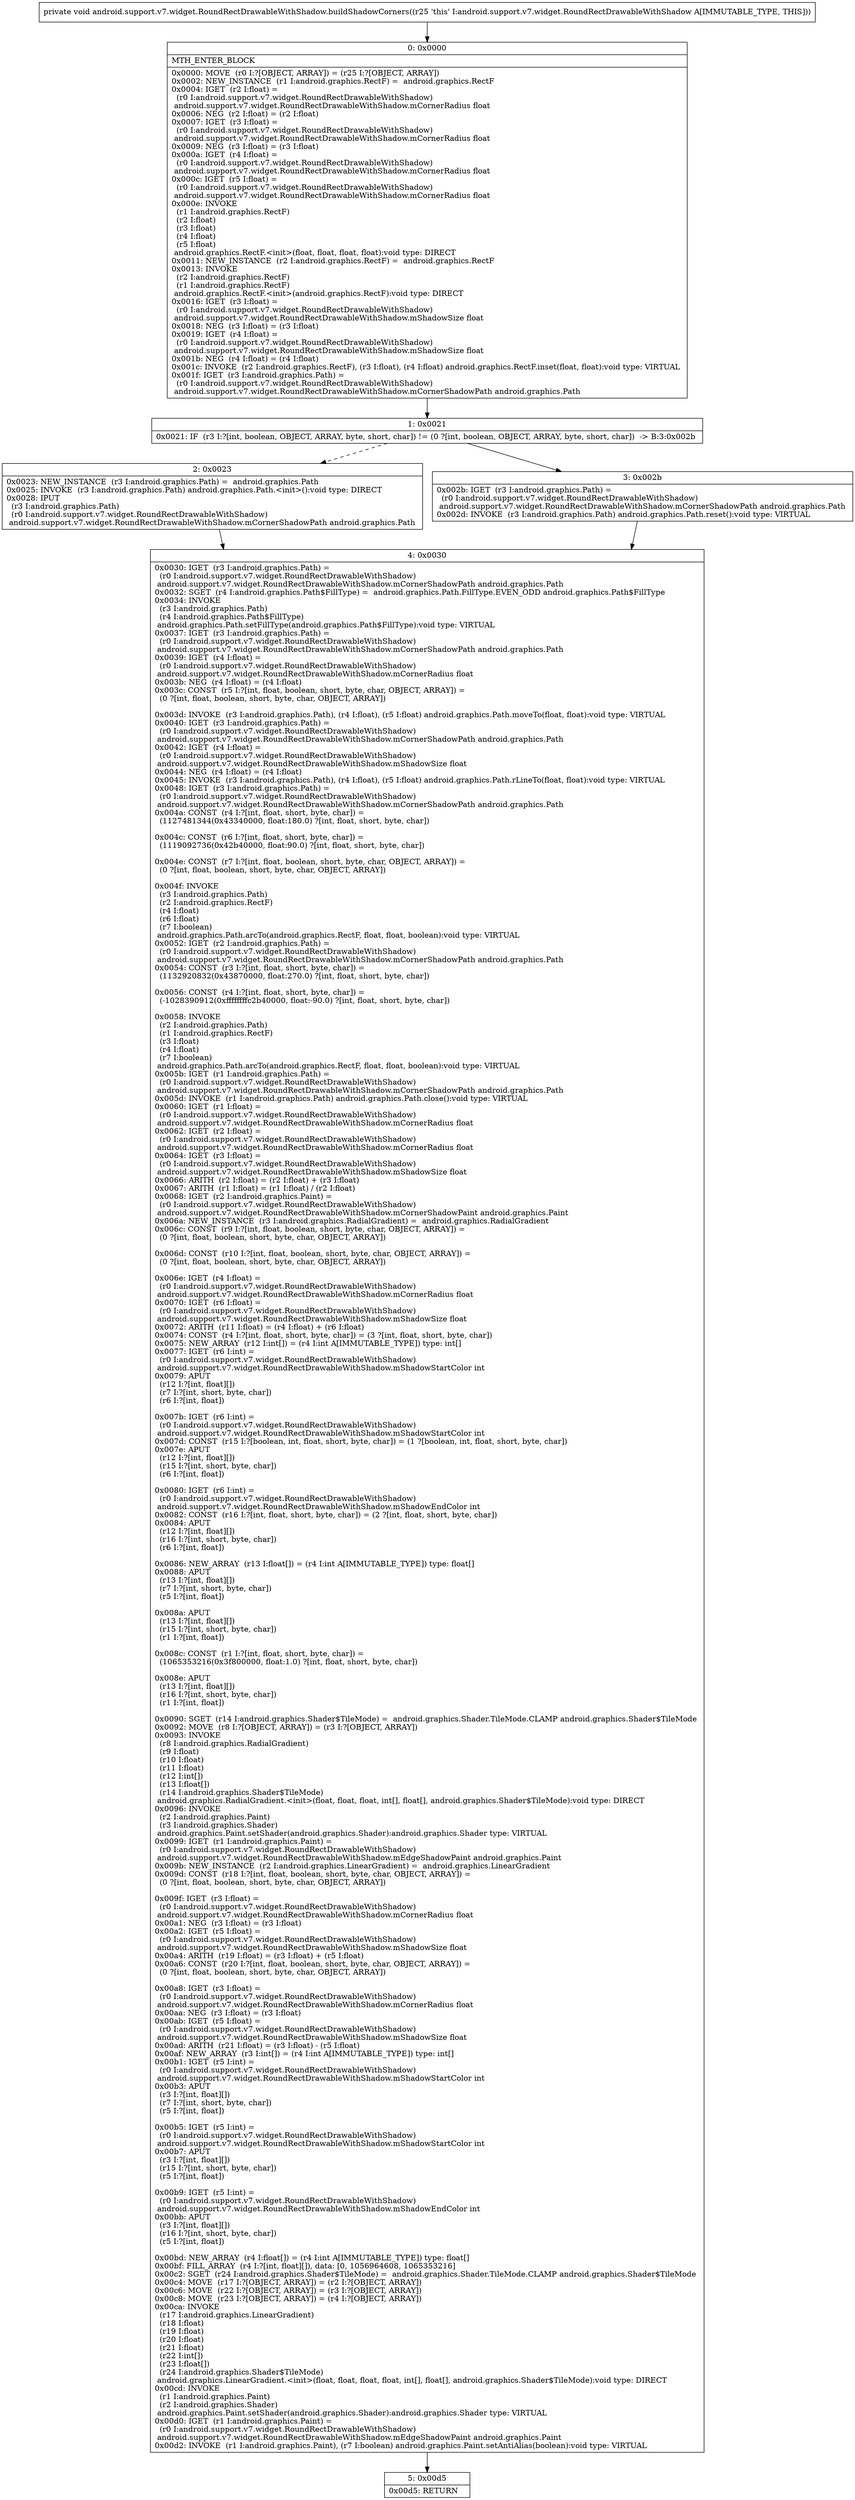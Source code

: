 digraph "CFG forandroid.support.v7.widget.RoundRectDrawableWithShadow.buildShadowCorners()V" {
Node_0 [shape=record,label="{0\:\ 0x0000|MTH_ENTER_BLOCK\l|0x0000: MOVE  (r0 I:?[OBJECT, ARRAY]) = (r25 I:?[OBJECT, ARRAY]) \l0x0002: NEW_INSTANCE  (r1 I:android.graphics.RectF) =  android.graphics.RectF \l0x0004: IGET  (r2 I:float) = \l  (r0 I:android.support.v7.widget.RoundRectDrawableWithShadow)\l android.support.v7.widget.RoundRectDrawableWithShadow.mCornerRadius float \l0x0006: NEG  (r2 I:float) = (r2 I:float) \l0x0007: IGET  (r3 I:float) = \l  (r0 I:android.support.v7.widget.RoundRectDrawableWithShadow)\l android.support.v7.widget.RoundRectDrawableWithShadow.mCornerRadius float \l0x0009: NEG  (r3 I:float) = (r3 I:float) \l0x000a: IGET  (r4 I:float) = \l  (r0 I:android.support.v7.widget.RoundRectDrawableWithShadow)\l android.support.v7.widget.RoundRectDrawableWithShadow.mCornerRadius float \l0x000c: IGET  (r5 I:float) = \l  (r0 I:android.support.v7.widget.RoundRectDrawableWithShadow)\l android.support.v7.widget.RoundRectDrawableWithShadow.mCornerRadius float \l0x000e: INVOKE  \l  (r1 I:android.graphics.RectF)\l  (r2 I:float)\l  (r3 I:float)\l  (r4 I:float)\l  (r5 I:float)\l android.graphics.RectF.\<init\>(float, float, float, float):void type: DIRECT \l0x0011: NEW_INSTANCE  (r2 I:android.graphics.RectF) =  android.graphics.RectF \l0x0013: INVOKE  \l  (r2 I:android.graphics.RectF)\l  (r1 I:android.graphics.RectF)\l android.graphics.RectF.\<init\>(android.graphics.RectF):void type: DIRECT \l0x0016: IGET  (r3 I:float) = \l  (r0 I:android.support.v7.widget.RoundRectDrawableWithShadow)\l android.support.v7.widget.RoundRectDrawableWithShadow.mShadowSize float \l0x0018: NEG  (r3 I:float) = (r3 I:float) \l0x0019: IGET  (r4 I:float) = \l  (r0 I:android.support.v7.widget.RoundRectDrawableWithShadow)\l android.support.v7.widget.RoundRectDrawableWithShadow.mShadowSize float \l0x001b: NEG  (r4 I:float) = (r4 I:float) \l0x001c: INVOKE  (r2 I:android.graphics.RectF), (r3 I:float), (r4 I:float) android.graphics.RectF.inset(float, float):void type: VIRTUAL \l0x001f: IGET  (r3 I:android.graphics.Path) = \l  (r0 I:android.support.v7.widget.RoundRectDrawableWithShadow)\l android.support.v7.widget.RoundRectDrawableWithShadow.mCornerShadowPath android.graphics.Path \l}"];
Node_1 [shape=record,label="{1\:\ 0x0021|0x0021: IF  (r3 I:?[int, boolean, OBJECT, ARRAY, byte, short, char]) != (0 ?[int, boolean, OBJECT, ARRAY, byte, short, char])  \-\> B:3:0x002b \l}"];
Node_2 [shape=record,label="{2\:\ 0x0023|0x0023: NEW_INSTANCE  (r3 I:android.graphics.Path) =  android.graphics.Path \l0x0025: INVOKE  (r3 I:android.graphics.Path) android.graphics.Path.\<init\>():void type: DIRECT \l0x0028: IPUT  \l  (r3 I:android.graphics.Path)\l  (r0 I:android.support.v7.widget.RoundRectDrawableWithShadow)\l android.support.v7.widget.RoundRectDrawableWithShadow.mCornerShadowPath android.graphics.Path \l}"];
Node_3 [shape=record,label="{3\:\ 0x002b|0x002b: IGET  (r3 I:android.graphics.Path) = \l  (r0 I:android.support.v7.widget.RoundRectDrawableWithShadow)\l android.support.v7.widget.RoundRectDrawableWithShadow.mCornerShadowPath android.graphics.Path \l0x002d: INVOKE  (r3 I:android.graphics.Path) android.graphics.Path.reset():void type: VIRTUAL \l}"];
Node_4 [shape=record,label="{4\:\ 0x0030|0x0030: IGET  (r3 I:android.graphics.Path) = \l  (r0 I:android.support.v7.widget.RoundRectDrawableWithShadow)\l android.support.v7.widget.RoundRectDrawableWithShadow.mCornerShadowPath android.graphics.Path \l0x0032: SGET  (r4 I:android.graphics.Path$FillType) =  android.graphics.Path.FillType.EVEN_ODD android.graphics.Path$FillType \l0x0034: INVOKE  \l  (r3 I:android.graphics.Path)\l  (r4 I:android.graphics.Path$FillType)\l android.graphics.Path.setFillType(android.graphics.Path$FillType):void type: VIRTUAL \l0x0037: IGET  (r3 I:android.graphics.Path) = \l  (r0 I:android.support.v7.widget.RoundRectDrawableWithShadow)\l android.support.v7.widget.RoundRectDrawableWithShadow.mCornerShadowPath android.graphics.Path \l0x0039: IGET  (r4 I:float) = \l  (r0 I:android.support.v7.widget.RoundRectDrawableWithShadow)\l android.support.v7.widget.RoundRectDrawableWithShadow.mCornerRadius float \l0x003b: NEG  (r4 I:float) = (r4 I:float) \l0x003c: CONST  (r5 I:?[int, float, boolean, short, byte, char, OBJECT, ARRAY]) = \l  (0 ?[int, float, boolean, short, byte, char, OBJECT, ARRAY])\l \l0x003d: INVOKE  (r3 I:android.graphics.Path), (r4 I:float), (r5 I:float) android.graphics.Path.moveTo(float, float):void type: VIRTUAL \l0x0040: IGET  (r3 I:android.graphics.Path) = \l  (r0 I:android.support.v7.widget.RoundRectDrawableWithShadow)\l android.support.v7.widget.RoundRectDrawableWithShadow.mCornerShadowPath android.graphics.Path \l0x0042: IGET  (r4 I:float) = \l  (r0 I:android.support.v7.widget.RoundRectDrawableWithShadow)\l android.support.v7.widget.RoundRectDrawableWithShadow.mShadowSize float \l0x0044: NEG  (r4 I:float) = (r4 I:float) \l0x0045: INVOKE  (r3 I:android.graphics.Path), (r4 I:float), (r5 I:float) android.graphics.Path.rLineTo(float, float):void type: VIRTUAL \l0x0048: IGET  (r3 I:android.graphics.Path) = \l  (r0 I:android.support.v7.widget.RoundRectDrawableWithShadow)\l android.support.v7.widget.RoundRectDrawableWithShadow.mCornerShadowPath android.graphics.Path \l0x004a: CONST  (r4 I:?[int, float, short, byte, char]) = \l  (1127481344(0x43340000, float:180.0) ?[int, float, short, byte, char])\l \l0x004c: CONST  (r6 I:?[int, float, short, byte, char]) = \l  (1119092736(0x42b40000, float:90.0) ?[int, float, short, byte, char])\l \l0x004e: CONST  (r7 I:?[int, float, boolean, short, byte, char, OBJECT, ARRAY]) = \l  (0 ?[int, float, boolean, short, byte, char, OBJECT, ARRAY])\l \l0x004f: INVOKE  \l  (r3 I:android.graphics.Path)\l  (r2 I:android.graphics.RectF)\l  (r4 I:float)\l  (r6 I:float)\l  (r7 I:boolean)\l android.graphics.Path.arcTo(android.graphics.RectF, float, float, boolean):void type: VIRTUAL \l0x0052: IGET  (r2 I:android.graphics.Path) = \l  (r0 I:android.support.v7.widget.RoundRectDrawableWithShadow)\l android.support.v7.widget.RoundRectDrawableWithShadow.mCornerShadowPath android.graphics.Path \l0x0054: CONST  (r3 I:?[int, float, short, byte, char]) = \l  (1132920832(0x43870000, float:270.0) ?[int, float, short, byte, char])\l \l0x0056: CONST  (r4 I:?[int, float, short, byte, char]) = \l  (\-1028390912(0xffffffffc2b40000, float:\-90.0) ?[int, float, short, byte, char])\l \l0x0058: INVOKE  \l  (r2 I:android.graphics.Path)\l  (r1 I:android.graphics.RectF)\l  (r3 I:float)\l  (r4 I:float)\l  (r7 I:boolean)\l android.graphics.Path.arcTo(android.graphics.RectF, float, float, boolean):void type: VIRTUAL \l0x005b: IGET  (r1 I:android.graphics.Path) = \l  (r0 I:android.support.v7.widget.RoundRectDrawableWithShadow)\l android.support.v7.widget.RoundRectDrawableWithShadow.mCornerShadowPath android.graphics.Path \l0x005d: INVOKE  (r1 I:android.graphics.Path) android.graphics.Path.close():void type: VIRTUAL \l0x0060: IGET  (r1 I:float) = \l  (r0 I:android.support.v7.widget.RoundRectDrawableWithShadow)\l android.support.v7.widget.RoundRectDrawableWithShadow.mCornerRadius float \l0x0062: IGET  (r2 I:float) = \l  (r0 I:android.support.v7.widget.RoundRectDrawableWithShadow)\l android.support.v7.widget.RoundRectDrawableWithShadow.mCornerRadius float \l0x0064: IGET  (r3 I:float) = \l  (r0 I:android.support.v7.widget.RoundRectDrawableWithShadow)\l android.support.v7.widget.RoundRectDrawableWithShadow.mShadowSize float \l0x0066: ARITH  (r2 I:float) = (r2 I:float) + (r3 I:float) \l0x0067: ARITH  (r1 I:float) = (r1 I:float) \/ (r2 I:float) \l0x0068: IGET  (r2 I:android.graphics.Paint) = \l  (r0 I:android.support.v7.widget.RoundRectDrawableWithShadow)\l android.support.v7.widget.RoundRectDrawableWithShadow.mCornerShadowPaint android.graphics.Paint \l0x006a: NEW_INSTANCE  (r3 I:android.graphics.RadialGradient) =  android.graphics.RadialGradient \l0x006c: CONST  (r9 I:?[int, float, boolean, short, byte, char, OBJECT, ARRAY]) = \l  (0 ?[int, float, boolean, short, byte, char, OBJECT, ARRAY])\l \l0x006d: CONST  (r10 I:?[int, float, boolean, short, byte, char, OBJECT, ARRAY]) = \l  (0 ?[int, float, boolean, short, byte, char, OBJECT, ARRAY])\l \l0x006e: IGET  (r4 I:float) = \l  (r0 I:android.support.v7.widget.RoundRectDrawableWithShadow)\l android.support.v7.widget.RoundRectDrawableWithShadow.mCornerRadius float \l0x0070: IGET  (r6 I:float) = \l  (r0 I:android.support.v7.widget.RoundRectDrawableWithShadow)\l android.support.v7.widget.RoundRectDrawableWithShadow.mShadowSize float \l0x0072: ARITH  (r11 I:float) = (r4 I:float) + (r6 I:float) \l0x0074: CONST  (r4 I:?[int, float, short, byte, char]) = (3 ?[int, float, short, byte, char]) \l0x0075: NEW_ARRAY  (r12 I:int[]) = (r4 I:int A[IMMUTABLE_TYPE]) type: int[] \l0x0077: IGET  (r6 I:int) = \l  (r0 I:android.support.v7.widget.RoundRectDrawableWithShadow)\l android.support.v7.widget.RoundRectDrawableWithShadow.mShadowStartColor int \l0x0079: APUT  \l  (r12 I:?[int, float][])\l  (r7 I:?[int, short, byte, char])\l  (r6 I:?[int, float])\l \l0x007b: IGET  (r6 I:int) = \l  (r0 I:android.support.v7.widget.RoundRectDrawableWithShadow)\l android.support.v7.widget.RoundRectDrawableWithShadow.mShadowStartColor int \l0x007d: CONST  (r15 I:?[boolean, int, float, short, byte, char]) = (1 ?[boolean, int, float, short, byte, char]) \l0x007e: APUT  \l  (r12 I:?[int, float][])\l  (r15 I:?[int, short, byte, char])\l  (r6 I:?[int, float])\l \l0x0080: IGET  (r6 I:int) = \l  (r0 I:android.support.v7.widget.RoundRectDrawableWithShadow)\l android.support.v7.widget.RoundRectDrawableWithShadow.mShadowEndColor int \l0x0082: CONST  (r16 I:?[int, float, short, byte, char]) = (2 ?[int, float, short, byte, char]) \l0x0084: APUT  \l  (r12 I:?[int, float][])\l  (r16 I:?[int, short, byte, char])\l  (r6 I:?[int, float])\l \l0x0086: NEW_ARRAY  (r13 I:float[]) = (r4 I:int A[IMMUTABLE_TYPE]) type: float[] \l0x0088: APUT  \l  (r13 I:?[int, float][])\l  (r7 I:?[int, short, byte, char])\l  (r5 I:?[int, float])\l \l0x008a: APUT  \l  (r13 I:?[int, float][])\l  (r15 I:?[int, short, byte, char])\l  (r1 I:?[int, float])\l \l0x008c: CONST  (r1 I:?[int, float, short, byte, char]) = \l  (1065353216(0x3f800000, float:1.0) ?[int, float, short, byte, char])\l \l0x008e: APUT  \l  (r13 I:?[int, float][])\l  (r16 I:?[int, short, byte, char])\l  (r1 I:?[int, float])\l \l0x0090: SGET  (r14 I:android.graphics.Shader$TileMode) =  android.graphics.Shader.TileMode.CLAMP android.graphics.Shader$TileMode \l0x0092: MOVE  (r8 I:?[OBJECT, ARRAY]) = (r3 I:?[OBJECT, ARRAY]) \l0x0093: INVOKE  \l  (r8 I:android.graphics.RadialGradient)\l  (r9 I:float)\l  (r10 I:float)\l  (r11 I:float)\l  (r12 I:int[])\l  (r13 I:float[])\l  (r14 I:android.graphics.Shader$TileMode)\l android.graphics.RadialGradient.\<init\>(float, float, float, int[], float[], android.graphics.Shader$TileMode):void type: DIRECT \l0x0096: INVOKE  \l  (r2 I:android.graphics.Paint)\l  (r3 I:android.graphics.Shader)\l android.graphics.Paint.setShader(android.graphics.Shader):android.graphics.Shader type: VIRTUAL \l0x0099: IGET  (r1 I:android.graphics.Paint) = \l  (r0 I:android.support.v7.widget.RoundRectDrawableWithShadow)\l android.support.v7.widget.RoundRectDrawableWithShadow.mEdgeShadowPaint android.graphics.Paint \l0x009b: NEW_INSTANCE  (r2 I:android.graphics.LinearGradient) =  android.graphics.LinearGradient \l0x009d: CONST  (r18 I:?[int, float, boolean, short, byte, char, OBJECT, ARRAY]) = \l  (0 ?[int, float, boolean, short, byte, char, OBJECT, ARRAY])\l \l0x009f: IGET  (r3 I:float) = \l  (r0 I:android.support.v7.widget.RoundRectDrawableWithShadow)\l android.support.v7.widget.RoundRectDrawableWithShadow.mCornerRadius float \l0x00a1: NEG  (r3 I:float) = (r3 I:float) \l0x00a2: IGET  (r5 I:float) = \l  (r0 I:android.support.v7.widget.RoundRectDrawableWithShadow)\l android.support.v7.widget.RoundRectDrawableWithShadow.mShadowSize float \l0x00a4: ARITH  (r19 I:float) = (r3 I:float) + (r5 I:float) \l0x00a6: CONST  (r20 I:?[int, float, boolean, short, byte, char, OBJECT, ARRAY]) = \l  (0 ?[int, float, boolean, short, byte, char, OBJECT, ARRAY])\l \l0x00a8: IGET  (r3 I:float) = \l  (r0 I:android.support.v7.widget.RoundRectDrawableWithShadow)\l android.support.v7.widget.RoundRectDrawableWithShadow.mCornerRadius float \l0x00aa: NEG  (r3 I:float) = (r3 I:float) \l0x00ab: IGET  (r5 I:float) = \l  (r0 I:android.support.v7.widget.RoundRectDrawableWithShadow)\l android.support.v7.widget.RoundRectDrawableWithShadow.mShadowSize float \l0x00ad: ARITH  (r21 I:float) = (r3 I:float) \- (r5 I:float) \l0x00af: NEW_ARRAY  (r3 I:int[]) = (r4 I:int A[IMMUTABLE_TYPE]) type: int[] \l0x00b1: IGET  (r5 I:int) = \l  (r0 I:android.support.v7.widget.RoundRectDrawableWithShadow)\l android.support.v7.widget.RoundRectDrawableWithShadow.mShadowStartColor int \l0x00b3: APUT  \l  (r3 I:?[int, float][])\l  (r7 I:?[int, short, byte, char])\l  (r5 I:?[int, float])\l \l0x00b5: IGET  (r5 I:int) = \l  (r0 I:android.support.v7.widget.RoundRectDrawableWithShadow)\l android.support.v7.widget.RoundRectDrawableWithShadow.mShadowStartColor int \l0x00b7: APUT  \l  (r3 I:?[int, float][])\l  (r15 I:?[int, short, byte, char])\l  (r5 I:?[int, float])\l \l0x00b9: IGET  (r5 I:int) = \l  (r0 I:android.support.v7.widget.RoundRectDrawableWithShadow)\l android.support.v7.widget.RoundRectDrawableWithShadow.mShadowEndColor int \l0x00bb: APUT  \l  (r3 I:?[int, float][])\l  (r16 I:?[int, short, byte, char])\l  (r5 I:?[int, float])\l \l0x00bd: NEW_ARRAY  (r4 I:float[]) = (r4 I:int A[IMMUTABLE_TYPE]) type: float[] \l0x00bf: FILL_ARRAY  (r4 I:?[int, float][]), data: [0, 1056964608, 1065353216] \l0x00c2: SGET  (r24 I:android.graphics.Shader$TileMode) =  android.graphics.Shader.TileMode.CLAMP android.graphics.Shader$TileMode \l0x00c4: MOVE  (r17 I:?[OBJECT, ARRAY]) = (r2 I:?[OBJECT, ARRAY]) \l0x00c6: MOVE  (r22 I:?[OBJECT, ARRAY]) = (r3 I:?[OBJECT, ARRAY]) \l0x00c8: MOVE  (r23 I:?[OBJECT, ARRAY]) = (r4 I:?[OBJECT, ARRAY]) \l0x00ca: INVOKE  \l  (r17 I:android.graphics.LinearGradient)\l  (r18 I:float)\l  (r19 I:float)\l  (r20 I:float)\l  (r21 I:float)\l  (r22 I:int[])\l  (r23 I:float[])\l  (r24 I:android.graphics.Shader$TileMode)\l android.graphics.LinearGradient.\<init\>(float, float, float, float, int[], float[], android.graphics.Shader$TileMode):void type: DIRECT \l0x00cd: INVOKE  \l  (r1 I:android.graphics.Paint)\l  (r2 I:android.graphics.Shader)\l android.graphics.Paint.setShader(android.graphics.Shader):android.graphics.Shader type: VIRTUAL \l0x00d0: IGET  (r1 I:android.graphics.Paint) = \l  (r0 I:android.support.v7.widget.RoundRectDrawableWithShadow)\l android.support.v7.widget.RoundRectDrawableWithShadow.mEdgeShadowPaint android.graphics.Paint \l0x00d2: INVOKE  (r1 I:android.graphics.Paint), (r7 I:boolean) android.graphics.Paint.setAntiAlias(boolean):void type: VIRTUAL \l}"];
Node_5 [shape=record,label="{5\:\ 0x00d5|0x00d5: RETURN   \l}"];
MethodNode[shape=record,label="{private void android.support.v7.widget.RoundRectDrawableWithShadow.buildShadowCorners((r25 'this' I:android.support.v7.widget.RoundRectDrawableWithShadow A[IMMUTABLE_TYPE, THIS])) }"];
MethodNode -> Node_0;
Node_0 -> Node_1;
Node_1 -> Node_2[style=dashed];
Node_1 -> Node_3;
Node_2 -> Node_4;
Node_3 -> Node_4;
Node_4 -> Node_5;
}


